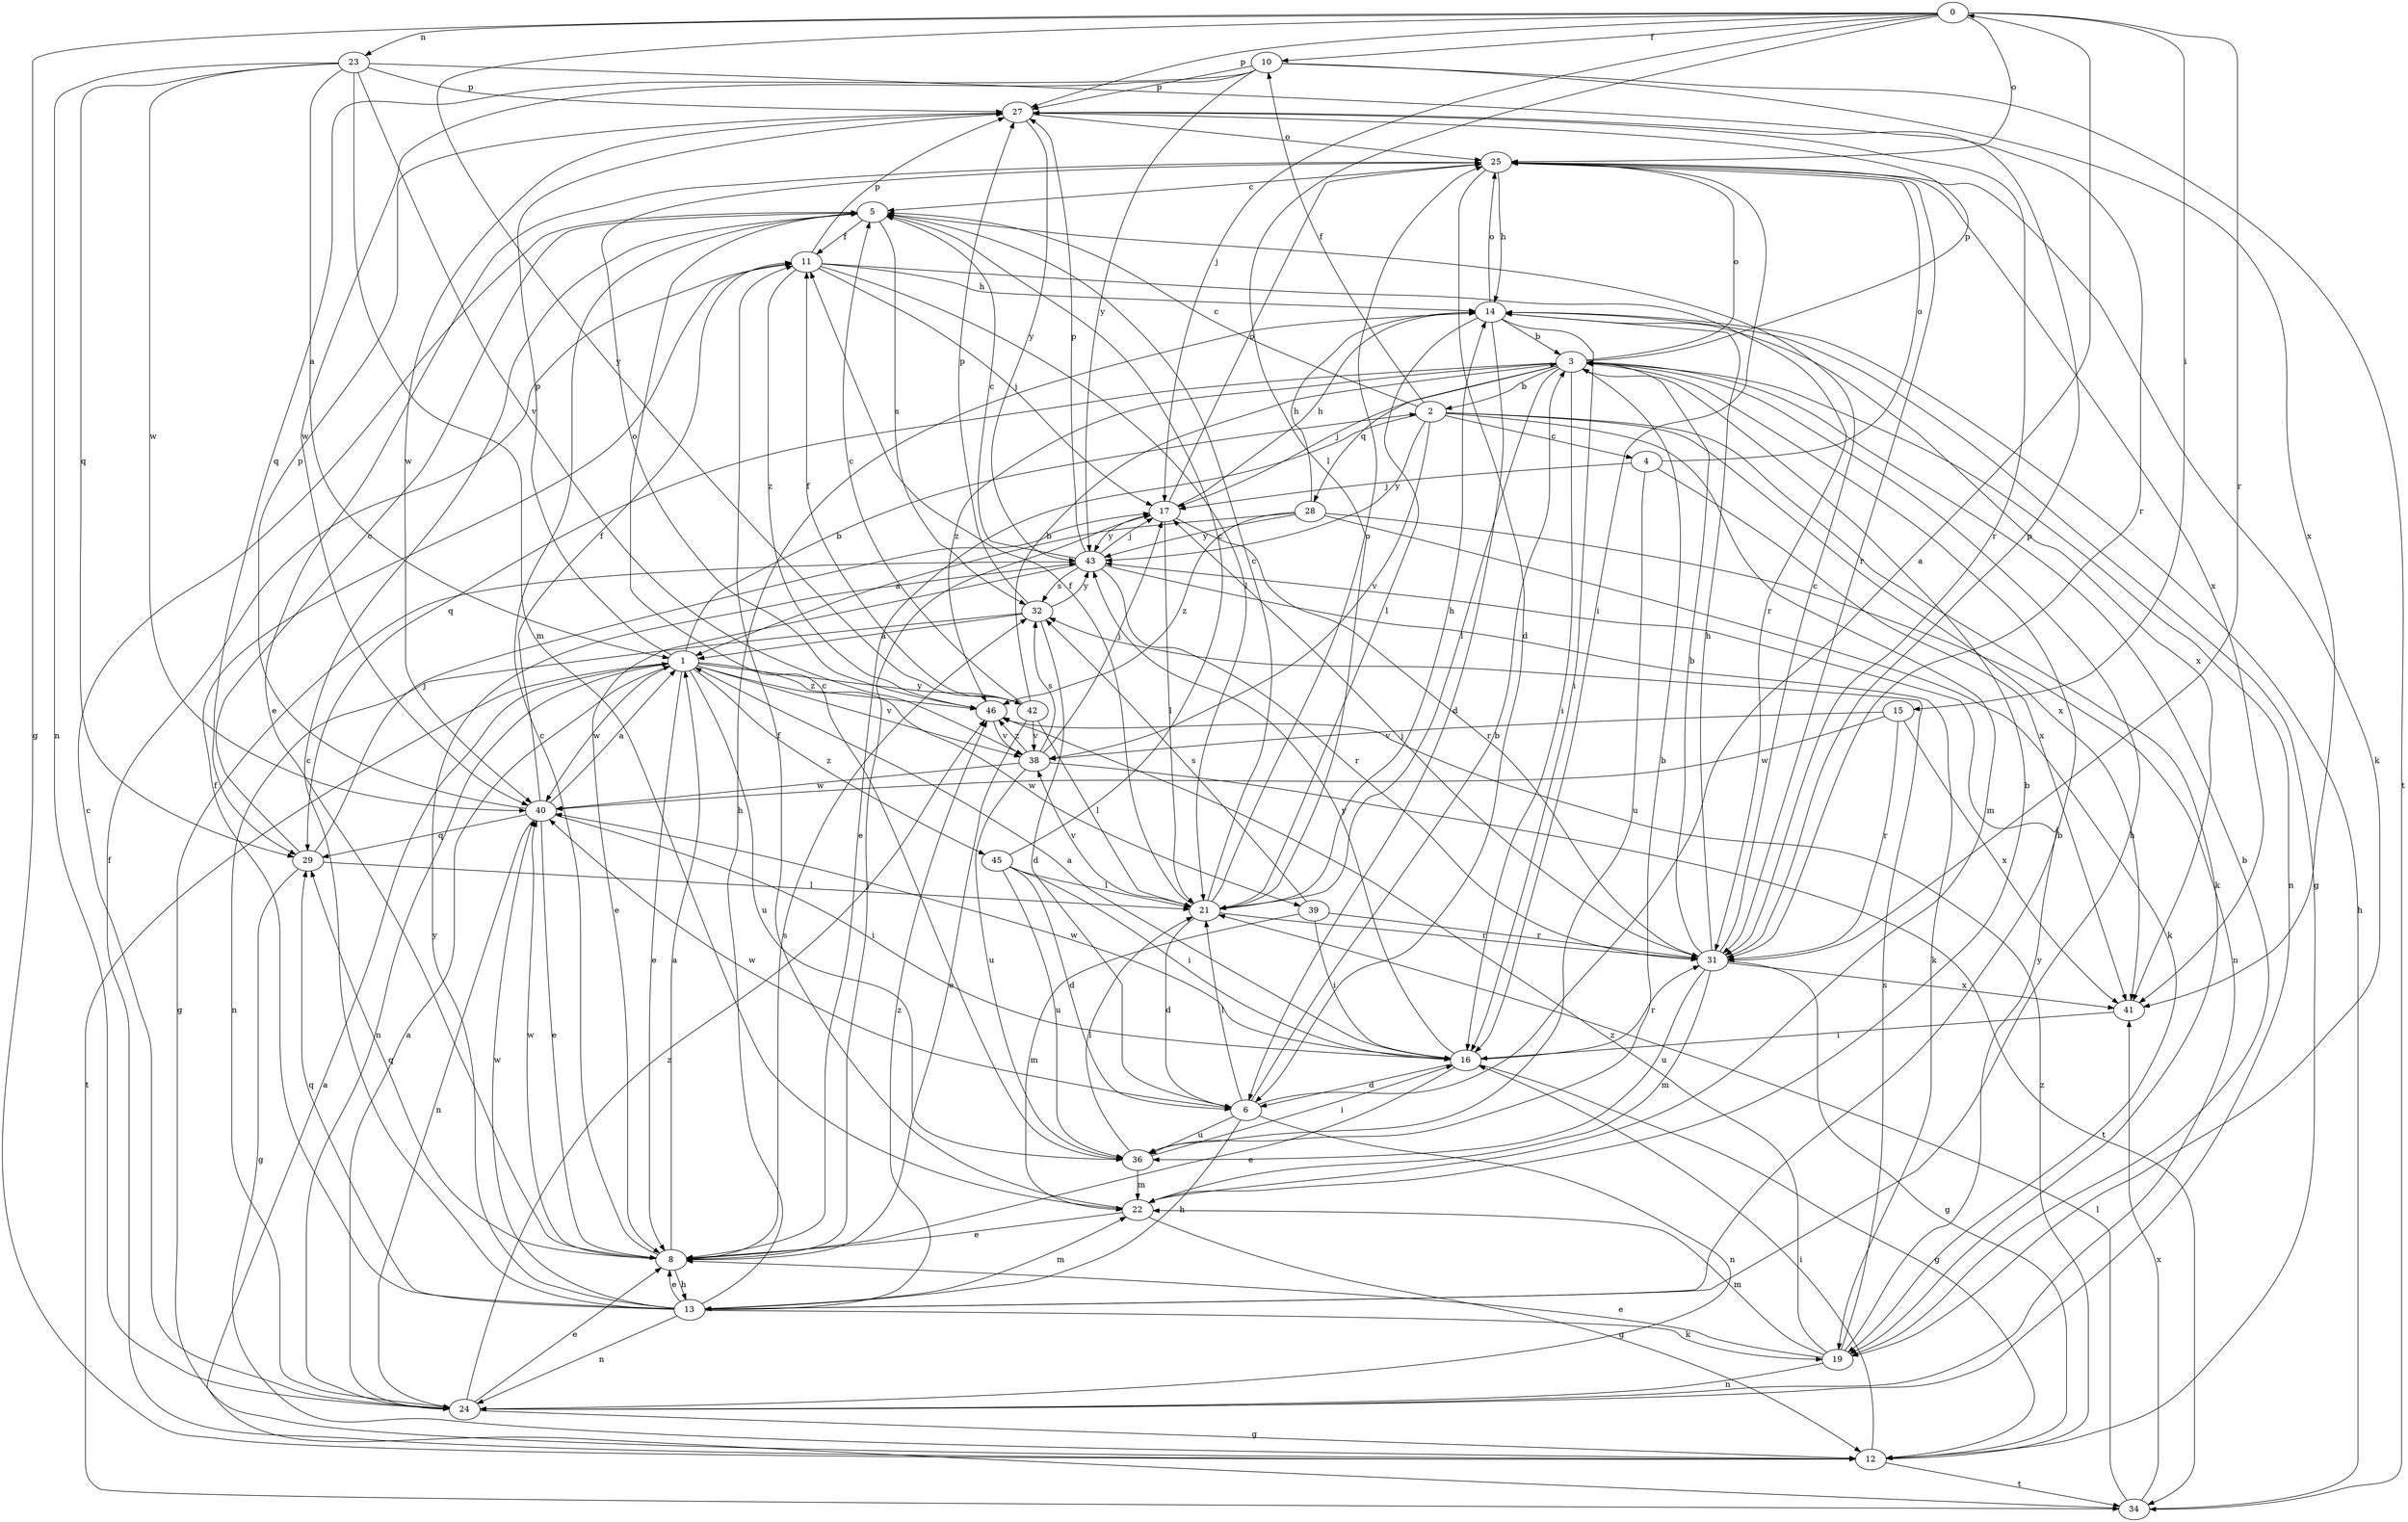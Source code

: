 strict digraph  {
0;
1;
2;
3;
4;
5;
6;
8;
10;
11;
12;
13;
14;
15;
16;
17;
19;
21;
22;
23;
24;
25;
27;
28;
29;
31;
32;
34;
36;
38;
39;
40;
41;
42;
43;
45;
46;
0 -> 10  [label=f];
0 -> 12  [label=g];
0 -> 15  [label=i];
0 -> 17  [label=j];
0 -> 21  [label=l];
0 -> 23  [label=n];
0 -> 25  [label=o];
0 -> 27  [label=p];
0 -> 31  [label=r];
0 -> 42  [label=y];
1 -> 2  [label=b];
1 -> 8  [label=e];
1 -> 24  [label=n];
1 -> 27  [label=p];
1 -> 34  [label=t];
1 -> 36  [label=u];
1 -> 38  [label=v];
1 -> 39  [label=w];
1 -> 40  [label=w];
1 -> 42  [label=y];
1 -> 45  [label=z];
1 -> 46  [label=z];
2 -> 4  [label=c];
2 -> 5  [label=c];
2 -> 8  [label=e];
2 -> 10  [label=f];
2 -> 19  [label=k];
2 -> 22  [label=m];
2 -> 38  [label=v];
2 -> 41  [label=x];
2 -> 43  [label=y];
3 -> 2  [label=b];
3 -> 13  [label=h];
3 -> 16  [label=i];
3 -> 17  [label=j];
3 -> 21  [label=l];
3 -> 24  [label=n];
3 -> 25  [label=o];
3 -> 27  [label=p];
3 -> 28  [label=q];
3 -> 29  [label=q];
3 -> 46  [label=z];
4 -> 17  [label=j];
4 -> 25  [label=o];
4 -> 36  [label=u];
4 -> 41  [label=x];
5 -> 11  [label=f];
5 -> 32  [label=s];
6 -> 0  [label=a];
6 -> 3  [label=b];
6 -> 13  [label=h];
6 -> 21  [label=l];
6 -> 24  [label=n];
6 -> 36  [label=u];
6 -> 40  [label=w];
8 -> 1  [label=a];
8 -> 5  [label=c];
8 -> 13  [label=h];
8 -> 17  [label=j];
8 -> 29  [label=q];
8 -> 32  [label=s];
8 -> 40  [label=w];
10 -> 27  [label=p];
10 -> 29  [label=q];
10 -> 34  [label=t];
10 -> 40  [label=w];
10 -> 41  [label=x];
10 -> 43  [label=y];
11 -> 14  [label=h];
11 -> 17  [label=j];
11 -> 21  [label=l];
11 -> 27  [label=p];
11 -> 31  [label=r];
11 -> 46  [label=z];
12 -> 11  [label=f];
12 -> 16  [label=i];
12 -> 34  [label=t];
12 -> 46  [label=z];
13 -> 3  [label=b];
13 -> 5  [label=c];
13 -> 8  [label=e];
13 -> 11  [label=f];
13 -> 14  [label=h];
13 -> 19  [label=k];
13 -> 22  [label=m];
13 -> 24  [label=n];
13 -> 29  [label=q];
13 -> 40  [label=w];
13 -> 43  [label=y];
13 -> 46  [label=z];
14 -> 3  [label=b];
14 -> 6  [label=d];
14 -> 12  [label=g];
14 -> 16  [label=i];
14 -> 21  [label=l];
14 -> 25  [label=o];
14 -> 41  [label=x];
15 -> 31  [label=r];
15 -> 38  [label=v];
15 -> 40  [label=w];
15 -> 41  [label=x];
16 -> 1  [label=a];
16 -> 6  [label=d];
16 -> 8  [label=e];
16 -> 12  [label=g];
16 -> 31  [label=r];
16 -> 40  [label=w];
16 -> 43  [label=y];
17 -> 14  [label=h];
17 -> 21  [label=l];
17 -> 25  [label=o];
17 -> 31  [label=r];
17 -> 43  [label=y];
19 -> 3  [label=b];
19 -> 8  [label=e];
19 -> 22  [label=m];
19 -> 24  [label=n];
19 -> 32  [label=s];
19 -> 43  [label=y];
19 -> 46  [label=z];
21 -> 5  [label=c];
21 -> 6  [label=d];
21 -> 11  [label=f];
21 -> 14  [label=h];
21 -> 25  [label=o];
21 -> 31  [label=r];
21 -> 38  [label=v];
22 -> 3  [label=b];
22 -> 8  [label=e];
22 -> 11  [label=f];
22 -> 12  [label=g];
23 -> 1  [label=a];
23 -> 22  [label=m];
23 -> 24  [label=n];
23 -> 27  [label=p];
23 -> 29  [label=q];
23 -> 31  [label=r];
23 -> 38  [label=v];
23 -> 40  [label=w];
24 -> 1  [label=a];
24 -> 5  [label=c];
24 -> 8  [label=e];
24 -> 12  [label=g];
24 -> 46  [label=z];
25 -> 5  [label=c];
25 -> 6  [label=d];
25 -> 8  [label=e];
25 -> 14  [label=h];
25 -> 16  [label=i];
25 -> 19  [label=k];
25 -> 31  [label=r];
25 -> 41  [label=x];
27 -> 25  [label=o];
27 -> 31  [label=r];
27 -> 40  [label=w];
27 -> 43  [label=y];
28 -> 1  [label=a];
28 -> 14  [label=h];
28 -> 19  [label=k];
28 -> 24  [label=n];
28 -> 43  [label=y];
28 -> 46  [label=z];
29 -> 5  [label=c];
29 -> 12  [label=g];
29 -> 17  [label=j];
29 -> 21  [label=l];
31 -> 3  [label=b];
31 -> 5  [label=c];
31 -> 12  [label=g];
31 -> 14  [label=h];
31 -> 17  [label=j];
31 -> 22  [label=m];
31 -> 27  [label=p];
31 -> 36  [label=u];
31 -> 41  [label=x];
32 -> 1  [label=a];
32 -> 6  [label=d];
32 -> 24  [label=n];
32 -> 27  [label=p];
32 -> 43  [label=y];
34 -> 1  [label=a];
34 -> 14  [label=h];
34 -> 21  [label=l];
34 -> 41  [label=x];
36 -> 3  [label=b];
36 -> 5  [label=c];
36 -> 16  [label=i];
36 -> 21  [label=l];
36 -> 22  [label=m];
38 -> 17  [label=j];
38 -> 32  [label=s];
38 -> 34  [label=t];
38 -> 36  [label=u];
38 -> 40  [label=w];
38 -> 46  [label=z];
39 -> 16  [label=i];
39 -> 22  [label=m];
39 -> 31  [label=r];
39 -> 32  [label=s];
40 -> 1  [label=a];
40 -> 8  [label=e];
40 -> 11  [label=f];
40 -> 16  [label=i];
40 -> 24  [label=n];
40 -> 27  [label=p];
40 -> 29  [label=q];
41 -> 16  [label=i];
42 -> 3  [label=b];
42 -> 5  [label=c];
42 -> 8  [label=e];
42 -> 11  [label=f];
42 -> 21  [label=l];
42 -> 38  [label=v];
43 -> 5  [label=c];
43 -> 8  [label=e];
43 -> 12  [label=g];
43 -> 17  [label=j];
43 -> 19  [label=k];
43 -> 27  [label=p];
43 -> 31  [label=r];
43 -> 32  [label=s];
45 -> 5  [label=c];
45 -> 6  [label=d];
45 -> 16  [label=i];
45 -> 21  [label=l];
45 -> 36  [label=u];
46 -> 25  [label=o];
46 -> 38  [label=v];
}
